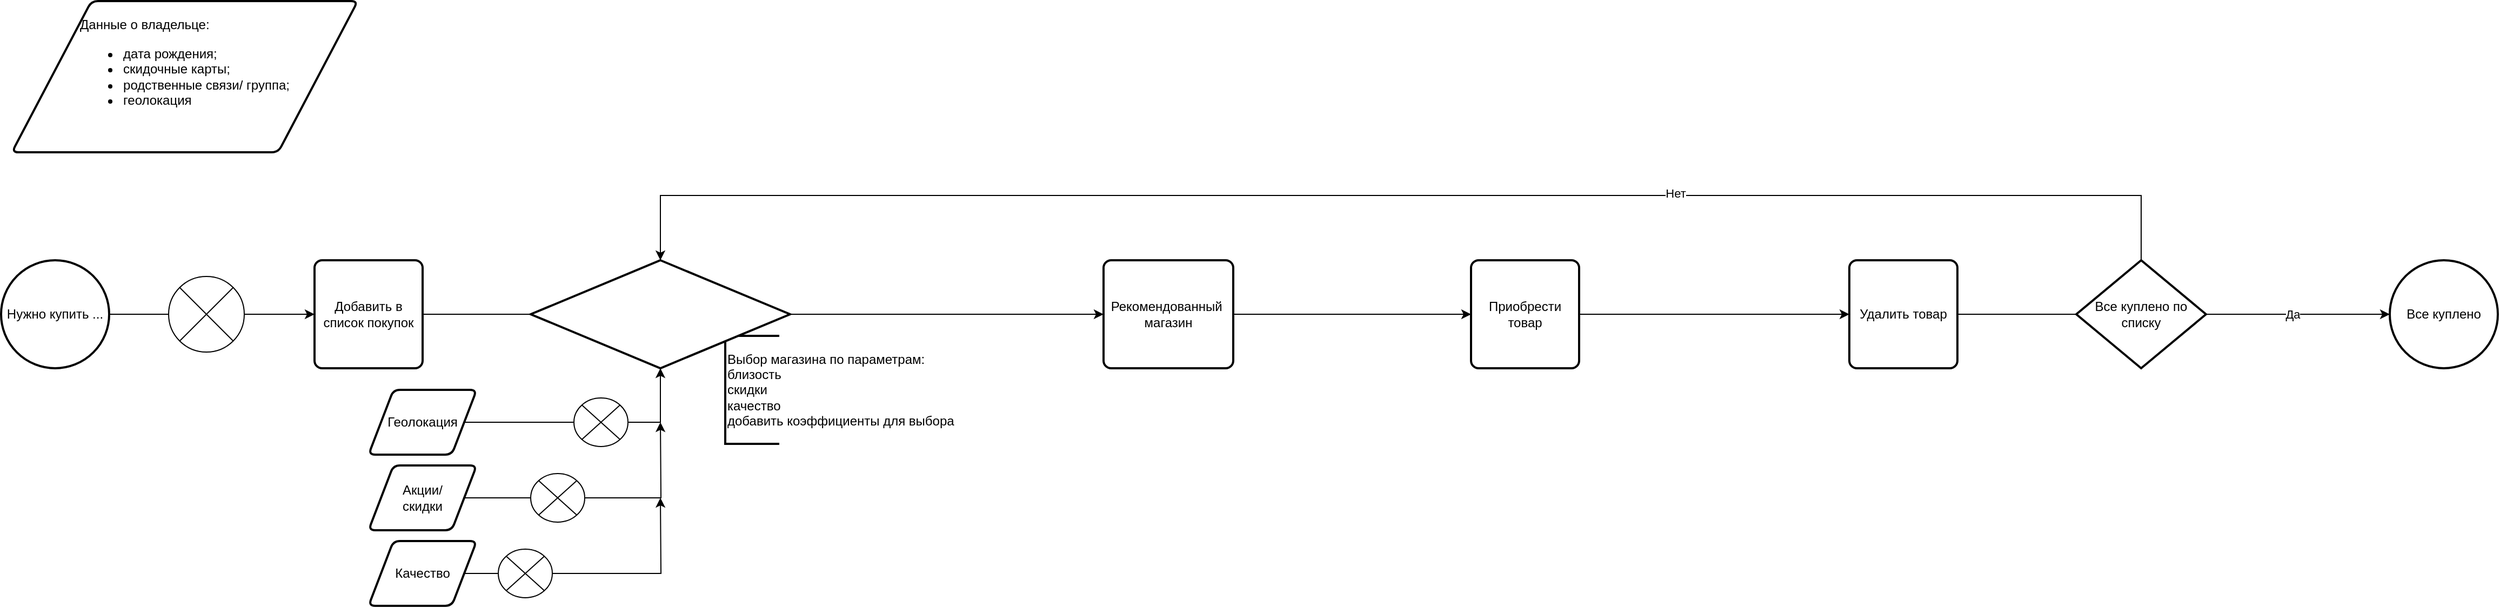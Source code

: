 <mxfile version="17.1.2" type="github">
  <diagram id="aSpPIXPHHALbY8qecASI" name="Page-1">
    <mxGraphModel dx="630" dy="333" grid="1" gridSize="10" guides="1" tooltips="1" connect="1" arrows="1" fold="1" page="1" pageScale="1" pageWidth="827" pageHeight="1169" math="0" shadow="0">
      <root>
        <mxCell id="0" />
        <mxCell id="1" parent="0" />
        <mxCell id="xOB81SDt4LX_O5CGLrkT-13" style="edgeStyle=orthogonalEdgeStyle;rounded=0;orthogonalLoop=1;jettySize=auto;html=1;entryX=0;entryY=0.5;entryDx=0;entryDy=0;" edge="1" parent="1" source="xOB81SDt4LX_O5CGLrkT-1" target="xOB81SDt4LX_O5CGLrkT-3">
          <mxGeometry relative="1" as="geometry" />
        </mxCell>
        <mxCell id="xOB81SDt4LX_O5CGLrkT-1" value="&lt;font style=&quot;vertical-align: inherit&quot;&gt;&lt;font style=&quot;vertical-align: inherit&quot;&gt;&lt;font style=&quot;vertical-align: inherit&quot;&gt;&lt;font style=&quot;vertical-align: inherit&quot;&gt;Нужно купить ...&lt;/font&gt;&lt;/font&gt;&lt;/font&gt;&lt;/font&gt;" style="strokeWidth=2;html=1;shape=mxgraph.flowchart.start_2;whiteSpace=wrap;" vertex="1" parent="1">
          <mxGeometry x="10" y="280" width="100" height="100" as="geometry" />
        </mxCell>
        <mxCell id="xOB81SDt4LX_O5CGLrkT-2" value="&lt;font style=&quot;vertical-align: inherit&quot;&gt;&lt;font style=&quot;vertical-align: inherit&quot;&gt;&lt;font style=&quot;vertical-align: inherit&quot;&gt;&lt;font style=&quot;vertical-align: inherit&quot;&gt;Все куплено&lt;/font&gt;&lt;/font&gt;&lt;/font&gt;&lt;/font&gt;" style="strokeWidth=2;html=1;shape=mxgraph.flowchart.start_2;whiteSpace=wrap;" vertex="1" parent="1">
          <mxGeometry x="2220" y="280" width="100" height="100" as="geometry" />
        </mxCell>
        <mxCell id="xOB81SDt4LX_O5CGLrkT-16" style="edgeStyle=orthogonalEdgeStyle;rounded=0;orthogonalLoop=1;jettySize=auto;html=1;entryX=0;entryY=0.5;entryDx=0;entryDy=0;startArrow=none;" edge="1" parent="1" source="xOB81SDt4LX_O5CGLrkT-24" target="xOB81SDt4LX_O5CGLrkT-4">
          <mxGeometry relative="1" as="geometry" />
        </mxCell>
        <mxCell id="xOB81SDt4LX_O5CGLrkT-3" value="&lt;font style=&quot;vertical-align: inherit&quot;&gt;&lt;font style=&quot;vertical-align: inherit&quot;&gt;&lt;font style=&quot;vertical-align: inherit&quot;&gt;&lt;font style=&quot;vertical-align: inherit&quot;&gt;&lt;font style=&quot;vertical-align: inherit&quot;&gt;&lt;font style=&quot;vertical-align: inherit&quot;&gt;Добавить в список покупок&lt;/font&gt;&lt;/font&gt;&lt;/font&gt;&lt;/font&gt;&lt;/font&gt;&lt;/font&gt;" style="rounded=1;whiteSpace=wrap;html=1;absoluteArcSize=1;arcSize=14;strokeWidth=2;" vertex="1" parent="1">
          <mxGeometry x="300" y="280" width="100" height="100" as="geometry" />
        </mxCell>
        <mxCell id="xOB81SDt4LX_O5CGLrkT-17" style="edgeStyle=orthogonalEdgeStyle;rounded=0;orthogonalLoop=1;jettySize=auto;html=1;entryX=0;entryY=0.5;entryDx=0;entryDy=0;" edge="1" parent="1" source="xOB81SDt4LX_O5CGLrkT-4" target="xOB81SDt4LX_O5CGLrkT-5">
          <mxGeometry relative="1" as="geometry" />
        </mxCell>
        <mxCell id="xOB81SDt4LX_O5CGLrkT-4" value="&lt;font style=&quot;vertical-align: inherit&quot;&gt;&lt;font style=&quot;vertical-align: inherit&quot;&gt;&lt;font style=&quot;vertical-align: inherit&quot;&gt;&lt;font style=&quot;vertical-align: inherit&quot;&gt;Рекомендованный&amp;nbsp; магазин&lt;/font&gt;&lt;/font&gt;&lt;/font&gt;&lt;/font&gt;" style="rounded=1;whiteSpace=wrap;html=1;absoluteArcSize=1;arcSize=14;strokeWidth=2;" vertex="1" parent="1">
          <mxGeometry x="1030" y="280" width="120" height="100" as="geometry" />
        </mxCell>
        <mxCell id="xOB81SDt4LX_O5CGLrkT-18" style="edgeStyle=orthogonalEdgeStyle;rounded=0;orthogonalLoop=1;jettySize=auto;html=1;entryX=0;entryY=0.5;entryDx=0;entryDy=0;" edge="1" parent="1" source="xOB81SDt4LX_O5CGLrkT-5" target="xOB81SDt4LX_O5CGLrkT-6">
          <mxGeometry relative="1" as="geometry" />
        </mxCell>
        <mxCell id="xOB81SDt4LX_O5CGLrkT-5" value="&lt;font style=&quot;vertical-align: inherit&quot;&gt;&lt;font style=&quot;vertical-align: inherit&quot;&gt;Приобрести товар&lt;/font&gt;&lt;/font&gt;" style="rounded=1;whiteSpace=wrap;html=1;absoluteArcSize=1;arcSize=14;strokeWidth=2;" vertex="1" parent="1">
          <mxGeometry x="1370" y="280" width="100" height="100" as="geometry" />
        </mxCell>
        <mxCell id="xOB81SDt4LX_O5CGLrkT-19" style="edgeStyle=orthogonalEdgeStyle;rounded=0;orthogonalLoop=1;jettySize=auto;html=1;entryX=0;entryY=0.5;entryDx=0;entryDy=0;entryPerimeter=0;" edge="1" parent="1" source="xOB81SDt4LX_O5CGLrkT-6" target="xOB81SDt4LX_O5CGLrkT-2">
          <mxGeometry relative="1" as="geometry" />
        </mxCell>
        <mxCell id="xOB81SDt4LX_O5CGLrkT-21" value="&lt;font style=&quot;vertical-align: inherit&quot;&gt;&lt;font style=&quot;vertical-align: inherit&quot;&gt;Да&lt;/font&gt;&lt;/font&gt;" style="edgeLabel;html=1;align=center;verticalAlign=middle;resizable=0;points=[];" vertex="1" connectable="0" parent="xOB81SDt4LX_O5CGLrkT-19">
          <mxGeometry x="0.741" relative="1" as="geometry">
            <mxPoint x="-38" as="offset" />
          </mxGeometry>
        </mxCell>
        <mxCell id="xOB81SDt4LX_O5CGLrkT-6" value="&lt;font style=&quot;vertical-align: inherit&quot;&gt;&lt;font style=&quot;vertical-align: inherit&quot;&gt;&lt;font style=&quot;vertical-align: inherit&quot;&gt;&lt;font style=&quot;vertical-align: inherit&quot;&gt;Удалить товар&lt;/font&gt;&lt;/font&gt;&lt;/font&gt;&lt;/font&gt;" style="rounded=1;whiteSpace=wrap;html=1;absoluteArcSize=1;arcSize=14;strokeWidth=2;" vertex="1" parent="1">
          <mxGeometry x="1720" y="280" width="100" height="100" as="geometry" />
        </mxCell>
        <mxCell id="xOB81SDt4LX_O5CGLrkT-12" value="&lt;div style=&quot;text-align: left&quot;&gt;&lt;span&gt;&lt;font style=&quot;vertical-align: inherit&quot;&gt;&lt;font style=&quot;vertical-align: inherit&quot;&gt;&lt;font style=&quot;vertical-align: inherit&quot;&gt;&lt;font style=&quot;vertical-align: inherit&quot;&gt;&lt;font style=&quot;vertical-align: inherit&quot;&gt;&lt;font style=&quot;vertical-align: inherit&quot;&gt;Данные о владельце:&lt;/font&gt;&lt;/font&gt;&lt;/font&gt;&lt;/font&gt;&lt;/font&gt;&lt;/font&gt;&lt;/span&gt;&lt;/div&gt;&lt;font style=&quot;vertical-align: inherit&quot;&gt;&lt;div style=&quot;text-align: left&quot;&gt;&lt;ul&gt;&lt;li&gt;&lt;span&gt;&lt;font style=&quot;vertical-align: inherit&quot;&gt;&lt;font style=&quot;vertical-align: inherit&quot;&gt;&lt;font style=&quot;vertical-align: inherit&quot;&gt;&lt;font style=&quot;vertical-align: inherit&quot;&gt;&lt;font style=&quot;vertical-align: inherit&quot;&gt;&lt;font style=&quot;vertical-align: inherit&quot;&gt;&lt;font style=&quot;vertical-align: inherit&quot;&gt;&lt;font style=&quot;vertical-align: inherit&quot;&gt;дата рождения;&lt;/font&gt;&lt;/font&gt;&lt;/font&gt;&lt;/font&gt;&lt;/font&gt;&lt;/font&gt;&lt;/font&gt;&lt;/font&gt;&lt;/span&gt;&lt;/li&gt;&lt;li&gt;&lt;font style=&quot;vertical-align: inherit&quot;&gt;&lt;font style=&quot;vertical-align: inherit&quot;&gt;&lt;font style=&quot;vertical-align: inherit&quot;&gt;&lt;font style=&quot;vertical-align: inherit&quot;&gt;&lt;font style=&quot;vertical-align: inherit&quot;&gt;&lt;font style=&quot;vertical-align: inherit&quot;&gt;&lt;font style=&quot;vertical-align: inherit&quot;&gt;&lt;font style=&quot;vertical-align: inherit&quot;&gt;скидочные карты;&lt;/font&gt;&lt;/font&gt;&lt;/font&gt;&lt;/font&gt;&lt;/font&gt;&lt;/font&gt;&lt;/font&gt;&lt;/font&gt;&lt;/li&gt;&lt;li&gt;&lt;font style=&quot;vertical-align: inherit&quot;&gt;&lt;font style=&quot;vertical-align: inherit&quot;&gt;&lt;font style=&quot;vertical-align: inherit&quot;&gt;&lt;font style=&quot;vertical-align: inherit&quot;&gt;&lt;font style=&quot;vertical-align: inherit&quot;&gt;&lt;font style=&quot;vertical-align: inherit&quot;&gt;&lt;font style=&quot;vertical-align: inherit&quot;&gt;&lt;font style=&quot;vertical-align: inherit&quot;&gt;&lt;font style=&quot;vertical-align: inherit&quot;&gt;&lt;font style=&quot;vertical-align: inherit&quot;&gt;&lt;font style=&quot;vertical-align: inherit&quot;&gt;&lt;font style=&quot;vertical-align: inherit&quot;&gt;родственные связи/&lt;/font&gt;&lt;/font&gt;&lt;/font&gt;&lt;/font&gt;&lt;/font&gt;&lt;/font&gt;&lt;/font&gt;&lt;/font&gt;&lt;/font&gt;&lt;/font&gt;&lt;/font&gt;&lt;/font&gt;&lt;font style=&quot;vertical-align: inherit&quot;&gt;&lt;font style=&quot;vertical-align: inherit&quot;&gt;&lt;font style=&quot;vertical-align: inherit&quot;&gt;&lt;font style=&quot;vertical-align: inherit&quot;&gt; группа;&lt;/font&gt;&lt;/font&gt;&lt;/font&gt;&lt;/font&gt;&lt;/li&gt;&lt;li&gt;&lt;font style=&quot;vertical-align: inherit&quot;&gt;&lt;font style=&quot;vertical-align: inherit&quot;&gt;&lt;font style=&quot;vertical-align: inherit&quot;&gt;&lt;font style=&quot;vertical-align: inherit&quot;&gt;&lt;font style=&quot;vertical-align: inherit&quot;&gt;&lt;font style=&quot;vertical-align: inherit&quot;&gt;геолокация&lt;/font&gt;&lt;/font&gt;&lt;/font&gt;&lt;/font&gt;&lt;/font&gt;&lt;/font&gt;&lt;/li&gt;&lt;/ul&gt;&lt;/div&gt;&lt;font style=&quot;vertical-align: inherit&quot;&gt;&lt;div style=&quot;text-align: left&quot;&gt;&lt;br&gt;&lt;/div&gt;&lt;/font&gt;&lt;/font&gt;" style="shape=parallelogram;html=1;strokeWidth=2;perimeter=parallelogramPerimeter;whiteSpace=wrap;rounded=1;arcSize=12;size=0.23;" vertex="1" parent="1">
          <mxGeometry x="20" y="40" width="320" height="140" as="geometry" />
        </mxCell>
        <mxCell id="xOB81SDt4LX_O5CGLrkT-14" value="" style="verticalLabelPosition=bottom;verticalAlign=top;html=1;shape=mxgraph.flowchart.or;" vertex="1" parent="1">
          <mxGeometry x="165" y="295" width="70" height="70" as="geometry" />
        </mxCell>
        <mxCell id="xOB81SDt4LX_O5CGLrkT-22" style="edgeStyle=orthogonalEdgeStyle;rounded=0;orthogonalLoop=1;jettySize=auto;html=1;entryX=0.5;entryY=0;entryDx=0;entryDy=0;entryPerimeter=0;" edge="1" parent="1" source="xOB81SDt4LX_O5CGLrkT-20" target="xOB81SDt4LX_O5CGLrkT-24">
          <mxGeometry relative="1" as="geometry">
            <mxPoint x="1950" y="160" as="targetPoint" />
            <Array as="points">
              <mxPoint x="1990" y="220" />
              <mxPoint x="620" y="220" />
            </Array>
          </mxGeometry>
        </mxCell>
        <mxCell id="xOB81SDt4LX_O5CGLrkT-23" value="&lt;font style=&quot;vertical-align: inherit&quot;&gt;&lt;font style=&quot;vertical-align: inherit&quot;&gt;Нет&lt;/font&gt;&lt;/font&gt;" style="edgeLabel;html=1;align=center;verticalAlign=middle;resizable=0;points=[];" vertex="1" connectable="0" parent="xOB81SDt4LX_O5CGLrkT-22">
          <mxGeometry x="-0.34" y="-2" relative="1" as="geometry">
            <mxPoint as="offset" />
          </mxGeometry>
        </mxCell>
        <mxCell id="xOB81SDt4LX_O5CGLrkT-20" value="&lt;font style=&quot;vertical-align: inherit&quot;&gt;&lt;font style=&quot;vertical-align: inherit&quot;&gt;&lt;font style=&quot;vertical-align: inherit&quot;&gt;&lt;font style=&quot;vertical-align: inherit&quot;&gt;Все куплено по списку&lt;/font&gt;&lt;/font&gt;&lt;/font&gt;&lt;/font&gt;" style="strokeWidth=2;html=1;shape=mxgraph.flowchart.decision;whiteSpace=wrap;" vertex="1" parent="1">
          <mxGeometry x="1930" y="280" width="120" height="100" as="geometry" />
        </mxCell>
        <mxCell id="xOB81SDt4LX_O5CGLrkT-27" value="Выбор магазина по параметрам:&lt;br&gt;близость&lt;br&gt;скидки&lt;br&gt;качество&lt;br&gt;добавить коэффициенты для выбора" style="strokeWidth=2;html=1;shape=mxgraph.flowchart.annotation_1;align=left;pointerEvents=1;" vertex="1" parent="1">
          <mxGeometry x="680" y="350" width="50" height="100" as="geometry" />
        </mxCell>
        <mxCell id="xOB81SDt4LX_O5CGLrkT-24" value="" style="strokeWidth=2;html=1;shape=mxgraph.flowchart.decision;whiteSpace=wrap;" vertex="1" parent="1">
          <mxGeometry x="500" y="280" width="240" height="100" as="geometry" />
        </mxCell>
        <mxCell id="xOB81SDt4LX_O5CGLrkT-28" value="" style="edgeStyle=orthogonalEdgeStyle;rounded=0;orthogonalLoop=1;jettySize=auto;html=1;entryX=0;entryY=0.5;entryDx=0;entryDy=0;endArrow=none;" edge="1" parent="1" source="xOB81SDt4LX_O5CGLrkT-3" target="xOB81SDt4LX_O5CGLrkT-24">
          <mxGeometry relative="1" as="geometry">
            <mxPoint x="400" y="330" as="sourcePoint" />
            <mxPoint x="1030" y="330" as="targetPoint" />
          </mxGeometry>
        </mxCell>
        <mxCell id="xOB81SDt4LX_O5CGLrkT-30" style="edgeStyle=orthogonalEdgeStyle;rounded=0;orthogonalLoop=1;jettySize=auto;html=1;exitX=1;exitY=0.5;exitDx=0;exitDy=0;startArrow=none;" edge="1" parent="1" source="xOB81SDt4LX_O5CGLrkT-35" target="xOB81SDt4LX_O5CGLrkT-24">
          <mxGeometry relative="1" as="geometry">
            <Array as="points">
              <mxPoint x="620" y="430" />
            </Array>
          </mxGeometry>
        </mxCell>
        <mxCell id="xOB81SDt4LX_O5CGLrkT-29" value="Геолокация" style="shape=parallelogram;html=1;strokeWidth=2;perimeter=parallelogramPerimeter;whiteSpace=wrap;rounded=1;arcSize=12;size=0.23;" vertex="1" parent="1">
          <mxGeometry x="350" y="400" width="100" height="60" as="geometry" />
        </mxCell>
        <mxCell id="xOB81SDt4LX_O5CGLrkT-32" style="edgeStyle=orthogonalEdgeStyle;rounded=0;orthogonalLoop=1;jettySize=auto;html=1;exitX=1;exitY=0.5;exitDx=0;exitDy=0;startArrow=none;" edge="1" parent="1" source="xOB81SDt4LX_O5CGLrkT-36">
          <mxGeometry relative="1" as="geometry">
            <mxPoint x="620" y="430" as="targetPoint" />
          </mxGeometry>
        </mxCell>
        <mxCell id="xOB81SDt4LX_O5CGLrkT-31" value="Акции/&lt;br&gt;скидки" style="shape=parallelogram;html=1;strokeWidth=2;perimeter=parallelogramPerimeter;whiteSpace=wrap;rounded=1;arcSize=12;size=0.23;" vertex="1" parent="1">
          <mxGeometry x="350" y="470" width="100" height="60" as="geometry" />
        </mxCell>
        <mxCell id="xOB81SDt4LX_O5CGLrkT-34" style="edgeStyle=orthogonalEdgeStyle;rounded=0;orthogonalLoop=1;jettySize=auto;html=1;" edge="1" parent="1" source="xOB81SDt4LX_O5CGLrkT-33">
          <mxGeometry relative="1" as="geometry">
            <mxPoint x="620" y="500" as="targetPoint" />
          </mxGeometry>
        </mxCell>
        <mxCell id="xOB81SDt4LX_O5CGLrkT-33" value="Качество" style="shape=parallelogram;html=1;strokeWidth=2;perimeter=parallelogramPerimeter;whiteSpace=wrap;rounded=1;arcSize=12;size=0.23;" vertex="1" parent="1">
          <mxGeometry x="350" y="540" width="100" height="60" as="geometry" />
        </mxCell>
        <mxCell id="xOB81SDt4LX_O5CGLrkT-36" value="" style="verticalLabelPosition=bottom;verticalAlign=top;html=1;shape=mxgraph.flowchart.or;" vertex="1" parent="1">
          <mxGeometry x="500" y="477.5" width="50" height="45" as="geometry" />
        </mxCell>
        <mxCell id="xOB81SDt4LX_O5CGLrkT-37" value="" style="edgeStyle=orthogonalEdgeStyle;rounded=0;orthogonalLoop=1;jettySize=auto;html=1;exitX=1;exitY=0.5;exitDx=0;exitDy=0;endArrow=none;" edge="1" parent="1" source="xOB81SDt4LX_O5CGLrkT-31" target="xOB81SDt4LX_O5CGLrkT-36">
          <mxGeometry relative="1" as="geometry">
            <mxPoint x="620" y="430" as="targetPoint" />
            <mxPoint x="488.5" y="500" as="sourcePoint" />
          </mxGeometry>
        </mxCell>
        <mxCell id="xOB81SDt4LX_O5CGLrkT-38" value="" style="verticalLabelPosition=bottom;verticalAlign=top;html=1;shape=mxgraph.flowchart.or;" vertex="1" parent="1">
          <mxGeometry x="470" y="547.5" width="50" height="45" as="geometry" />
        </mxCell>
        <mxCell id="xOB81SDt4LX_O5CGLrkT-35" value="" style="verticalLabelPosition=bottom;verticalAlign=top;html=1;shape=mxgraph.flowchart.or;" vertex="1" parent="1">
          <mxGeometry x="540" y="407.5" width="50" height="45" as="geometry" />
        </mxCell>
        <mxCell id="xOB81SDt4LX_O5CGLrkT-39" value="" style="edgeStyle=orthogonalEdgeStyle;rounded=0;orthogonalLoop=1;jettySize=auto;html=1;exitX=1;exitY=0.5;exitDx=0;exitDy=0;endArrow=none;" edge="1" parent="1" source="xOB81SDt4LX_O5CGLrkT-29" target="xOB81SDt4LX_O5CGLrkT-35">
          <mxGeometry relative="1" as="geometry">
            <mxPoint x="488.5" y="430" as="sourcePoint" />
            <mxPoint x="620" y="380" as="targetPoint" />
            <Array as="points" />
          </mxGeometry>
        </mxCell>
      </root>
    </mxGraphModel>
  </diagram>
</mxfile>
